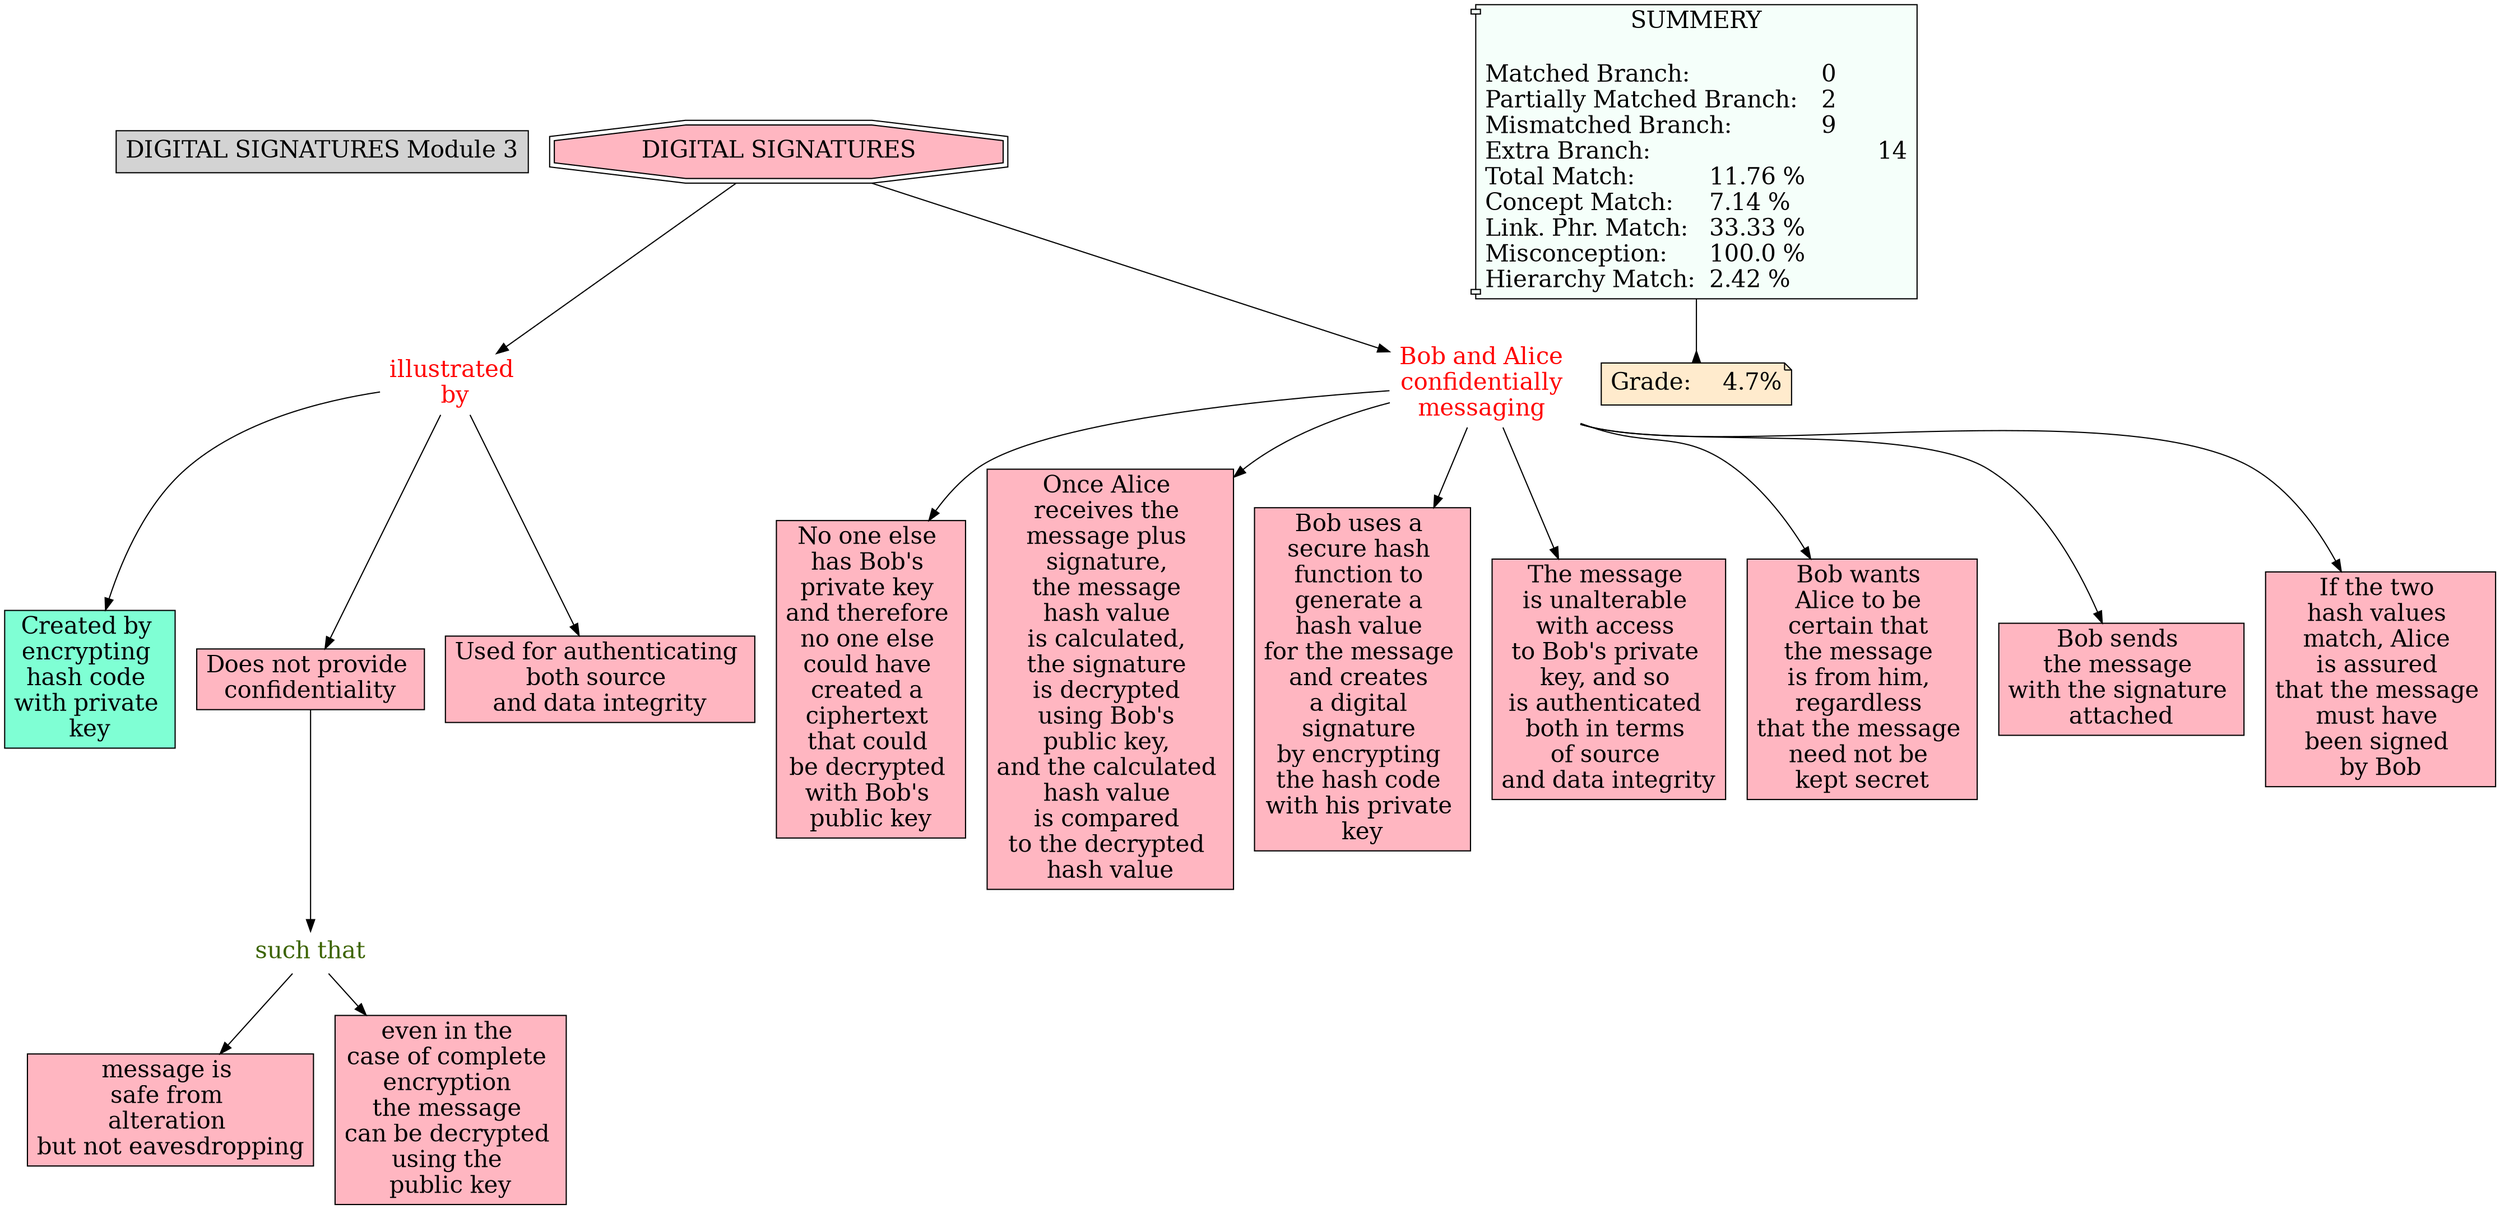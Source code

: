 // The Round Table
digraph {
	"1S6343KZ1-1JBPCW1-1QM6" [label="DIGITAL SIGNATURES Module 3" Gsplines=true fontsize=20 shape=rect style=filled]
	"1S633XRNL-24BW40M-1PDY" [label="illustrated 
by" Gsplines=true fontcolor=red fontsize=20 shape=none]
	"1S633XRNL-6SW8F9-1PBL" [label="Created by 
encrypting 
hash code 
with private 
key" Gsplines=true fillcolor=aquamarine fontsize=20 shape=rect style=filled]
	"1S633XRNL-24BW40M-1PDY" -> "1S633XRNL-6SW8F9-1PBL" [constraint=true]
	"1S634TYDK-2CD9Y5J-1T1W" [label="such that" Gsplines=true fontcolor="#3B6300" fontsize=20 shape=none]
	"1S634R1L8-1QXR3B-1SW1" [label="message is 
safe from 
alteration 
but not eavesdropping
" Gsplines=true fillcolor="#FFB6C1" fontsize=20 shape=rect style=filled]
	"1S634TYDK-2CD9Y5J-1T1W" -> "1S634R1L8-1QXR3B-1SW1" [constraint=true]
	"1S633XRNL-1F630MC-1PCL" [label="Bob and Alice 
confidentially 
messaging 
" Gsplines=true fontcolor=red fontsize=20 shape=none]
	"1S633XRNL-23X5B4K-1PC8" [label="No one else 
has Bob's 
private key 
and therefore 
no one else 
could have 
created a 
ciphertext 
that could 
be decrypted 
with Bob's 
public key
" Gsplines=true fillcolor="#FFB6C1" fontsize=20 shape=rect style=filled]
	"1S633XRNL-1F630MC-1PCL" -> "1S633XRNL-23X5B4K-1PC8" [constraint=true]
	"1S634TYDK-2CD9Y5J-1T1W" [label="such that" Gsplines=true fontcolor="#3B6300" fontsize=20 shape=none]
	"1S634R067-29403DG-1SVX" [label="even in the 
case of complete 
encryption 
the message 
can be decrypted 
using the 
public key
" Gsplines=true fillcolor="#FFB6C1" fontsize=20 shape=rect style=filled]
	"1S634TYDK-2CD9Y5J-1T1W" -> "1S634R067-29403DG-1SVX" [constraint=true]
	"1S633XRNL-1F630MC-1PCL" [label="Bob and Alice 
confidentially 
messaging 
" Gsplines=true fontcolor=red fontsize=20 shape=none]
	"1S633XRNL-1RT6Z4N-1PC2" [label="Once Alice 
receives the 
message plus 
signature, 
the message 
hash value 
is calculated, 
the signature 
is decrypted 
using Bob's 
public key, 
and the calculated 
hash value 
is compared 
to the decrypted 
hash value
" Gsplines=true fillcolor="#FFB6C1" fontsize=20 shape=rect style=filled]
	"1S633XRNL-1F630MC-1PCL" -> "1S633XRNL-1RT6Z4N-1PC2" [constraint=true]
	"1S633XRNL-208NNXF-1PBW" [label="DIGITAL SIGNATURES
" Gsplines=true fillcolor="#FFB6C1" fontsize=20 shape=doubleoctagon style=filled]
	"1S633XRNL-1F630MC-1PCL" [label="Bob and Alice 
confidentially 
messaging 
" Gsplines=true fontcolor=red fontsize=20 shape=none]
	"1S633XRNL-208NNXF-1PBW" -> "1S633XRNL-1F630MC-1PCL" [constraint=true]
	"1S633XRNL-1F630MC-1PCL" [label="Bob and Alice 
confidentially 
messaging 
" Gsplines=true fontcolor=red fontsize=20 shape=none]
	"1S633XRNL-1KHTVY0-1PBS" [label="Bob uses a 
secure hash 
function to 
generate a 
hash value 
for the message 
and creates 
a digital 
signature 
by encrypting 
the hash code 
with his private 
key" Gsplines=true fillcolor="#FFB6C1" fontsize=20 shape=rect style=filled]
	"1S633XRNL-1F630MC-1PCL" -> "1S633XRNL-1KHTVY0-1PBS" [constraint=true]
	"1S633XRNL-1F630MC-1PCL" [label="Bob and Alice 
confidentially 
messaging 
" Gsplines=true fontcolor=red fontsize=20 shape=none]
	"1S6358TWD-3Z2VK5-1V2W" [label="The message 
is unalterable 
with access 
to Bob's private 
key, and so 
is authenticated 
both in terms 
of source 
and data integrity
" Gsplines=true fillcolor="#FFB6C1" fontsize=20 shape=rect style=filled]
	"1S633XRNL-1F630MC-1PCL" -> "1S6358TWD-3Z2VK5-1V2W" [constraint=true]
	"1S633XRNL-1F630MC-1PCL" [label="Bob and Alice 
confidentially 
messaging 
" Gsplines=true fontcolor=red fontsize=20 shape=none]
	"1S633XRNL-TN6C0M-1PBP" [label="Bob wants 
Alice to be 
certain that 
the message 
is from him, 
regardless 
that the message 
need not be 
kept secret
" Gsplines=true fillcolor="#FFB6C1" fontsize=20 shape=rect style=filled]
	"1S633XRNL-1F630MC-1PCL" -> "1S633XRNL-TN6C0M-1PBP" [constraint=true]
	"1S633XRNL-1F630MC-1PCL" [label="Bob and Alice 
confidentially 
messaging 
" Gsplines=true fontcolor=red fontsize=20 shape=none]
	"1S633XRNL-1GSQYQS-1PBZ" [label="Bob sends 
the message 
with the signature 
attached" Gsplines=true fillcolor="#FFB6C1" fontsize=20 shape=rect style=filled]
	"1S633XRNL-1F630MC-1PCL" -> "1S633XRNL-1GSQYQS-1PBZ" [constraint=true]
	"1S634Q56T-2BMNF6J-1SQB" [label="Does not provide 
confidentiality" Gsplines=true fillcolor="#FFB6C1" fontsize=20 shape=rect style=filled]
	"1S634TYDK-2CD9Y5J-1T1W" [label="such that" Gsplines=true fontcolor="#3B6300" fontsize=20 shape=none]
	"1S634Q56T-2BMNF6J-1SQB" -> "1S634TYDK-2CD9Y5J-1T1W" [constraint=true]
	"1S633XRNL-24BW40M-1PDY" [label="illustrated 
by" Gsplines=true fontcolor=red fontsize=20 shape=none]
	"1S634Q56T-2BMNF6J-1SQB" [label="Does not provide 
confidentiality" Gsplines=true fillcolor="#FFB6C1" fontsize=20 shape=rect style=filled]
	"1S633XRNL-24BW40M-1PDY" -> "1S634Q56T-2BMNF6J-1SQB" [constraint=true]
	"1S633XRNL-208NNXF-1PBW" [label="DIGITAL SIGNATURES
" Gsplines=true fillcolor="#FFB6C1" fontsize=20 shape=doubleoctagon style=filled]
	"1S633XRNL-24BW40M-1PDY" [label="illustrated 
by" Gsplines=true fontcolor=red fontsize=20 shape=none]
	"1S633XRNL-208NNXF-1PBW" -> "1S633XRNL-24BW40M-1PDY" [constraint=true]
	"1S633XRNL-24BW40M-1PDY" [label="illustrated 
by" Gsplines=true fontcolor=red fontsize=20 shape=none]
	"1S633XRNL-22R2SW0-1PBG" [label="Used for authenticating 
both source 
and data integrity
" Gsplines=true fillcolor="#FFB6C1" fontsize=20 shape=rect style=filled]
	"1S633XRNL-24BW40M-1PDY" -> "1S633XRNL-22R2SW0-1PBG" [constraint=true]
	"1S633XRNL-1F630MC-1PCL" [label="Bob and Alice 
confidentially 
messaging 
" Gsplines=true fontcolor=red fontsize=20 shape=none]
	"1S633XRNL-9BJ8DG-1PC5" [label="If the two 
hash values 
match, Alice 
is assured 
that the message 
must have 
been signed 
by Bob" Gsplines=true fillcolor="#FFB6C1" fontsize=20 shape=rect style=filled]
	"1S633XRNL-1F630MC-1PCL" -> "1S633XRNL-9BJ8DG-1PC5" [constraint=true]
	Stat [label="SUMMERY

Matched Branch:			0\lPartially Matched Branch:	2\lMismatched Branch:		9\lExtra Branch:				14\lTotal Match:		11.76 %\lConcept Match:	7.14 %\lLink. Phr. Match:	33.33 %\lMisconception:	100.0 %\lHierarchy Match:	2.42 %\l" Gsplines=true fillcolor="#F5FFFA" fontsize=20 shape=component style=filled]
	Grade [label="Grade:	4.7%" Gsplines=true fillcolor="#FFEBCD" fontsize=20 shape=note style=filled]
	Stat -> Grade [arrowhead=inv color=black constraint=true]
}
